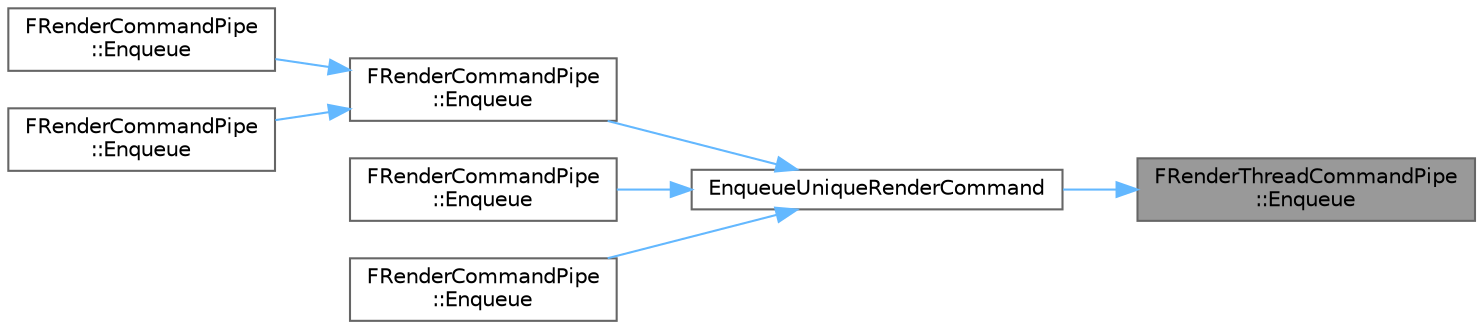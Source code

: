 digraph "FRenderThreadCommandPipe::Enqueue"
{
 // INTERACTIVE_SVG=YES
 // LATEX_PDF_SIZE
  bgcolor="transparent";
  edge [fontname=Helvetica,fontsize=10,labelfontname=Helvetica,labelfontsize=10];
  node [fontname=Helvetica,fontsize=10,shape=box,height=0.2,width=0.4];
  rankdir="RL";
  Node1 [id="Node000001",label="FRenderThreadCommandPipe\l::Enqueue",height=0.2,width=0.4,color="gray40", fillcolor="grey60", style="filled", fontcolor="black",tooltip=" "];
  Node1 -> Node2 [id="edge1_Node000001_Node000002",dir="back",color="steelblue1",style="solid",tooltip=" "];
  Node2 [id="Node000002",label="EnqueueUniqueRenderCommand",height=0.2,width=0.4,color="grey40", fillcolor="white", style="filled",URL="$dc/df7/RenderingThread_8h.html#a12263bb08c4c48a90365b52872a3be87",tooltip=" "];
  Node2 -> Node3 [id="edge2_Node000002_Node000003",dir="back",color="steelblue1",style="solid",tooltip=" "];
  Node3 [id="Node000003",label="FRenderCommandPipe\l::Enqueue",height=0.2,width=0.4,color="grey40", fillcolor="white", style="filled",URL="$da/d1f/classFRenderCommandPipe.html#af2c169eaf729f88439e7d09ba6626065",tooltip=" "];
  Node3 -> Node4 [id="edge3_Node000003_Node000004",dir="back",color="steelblue1",style="solid",tooltip=" "];
  Node4 [id="Node000004",label="FRenderCommandPipe\l::Enqueue",height=0.2,width=0.4,color="grey40", fillcolor="white", style="filled",URL="$da/d1f/classFRenderCommandPipe.html#a6a4a3d69b421cce43b9e8474185ddd69",tooltip=" "];
  Node3 -> Node5 [id="edge4_Node000003_Node000005",dir="back",color="steelblue1",style="solid",tooltip=" "];
  Node5 [id="Node000005",label="FRenderCommandPipe\l::Enqueue",height=0.2,width=0.4,color="grey40", fillcolor="white", style="filled",URL="$da/d1f/classFRenderCommandPipe.html#a40b17fa992f3073ee6b1c4f3940a9f23",tooltip=" "];
  Node2 -> Node6 [id="edge5_Node000002_Node000006",dir="back",color="steelblue1",style="solid",tooltip=" "];
  Node6 [id="Node000006",label="FRenderCommandPipe\l::Enqueue",height=0.2,width=0.4,color="grey40", fillcolor="white", style="filled",URL="$da/d1f/classFRenderCommandPipe.html#ab6b8bcfec911a4d508d48efddafc7eb1",tooltip=" "];
  Node2 -> Node7 [id="edge6_Node000002_Node000007",dir="back",color="steelblue1",style="solid",tooltip=" "];
  Node7 [id="Node000007",label="FRenderCommandPipe\l::Enqueue",height=0.2,width=0.4,color="grey40", fillcolor="white", style="filled",URL="$da/d1f/classFRenderCommandPipe.html#a5921d5c552edb547911e8dc5270c8205",tooltip=" "];
}
